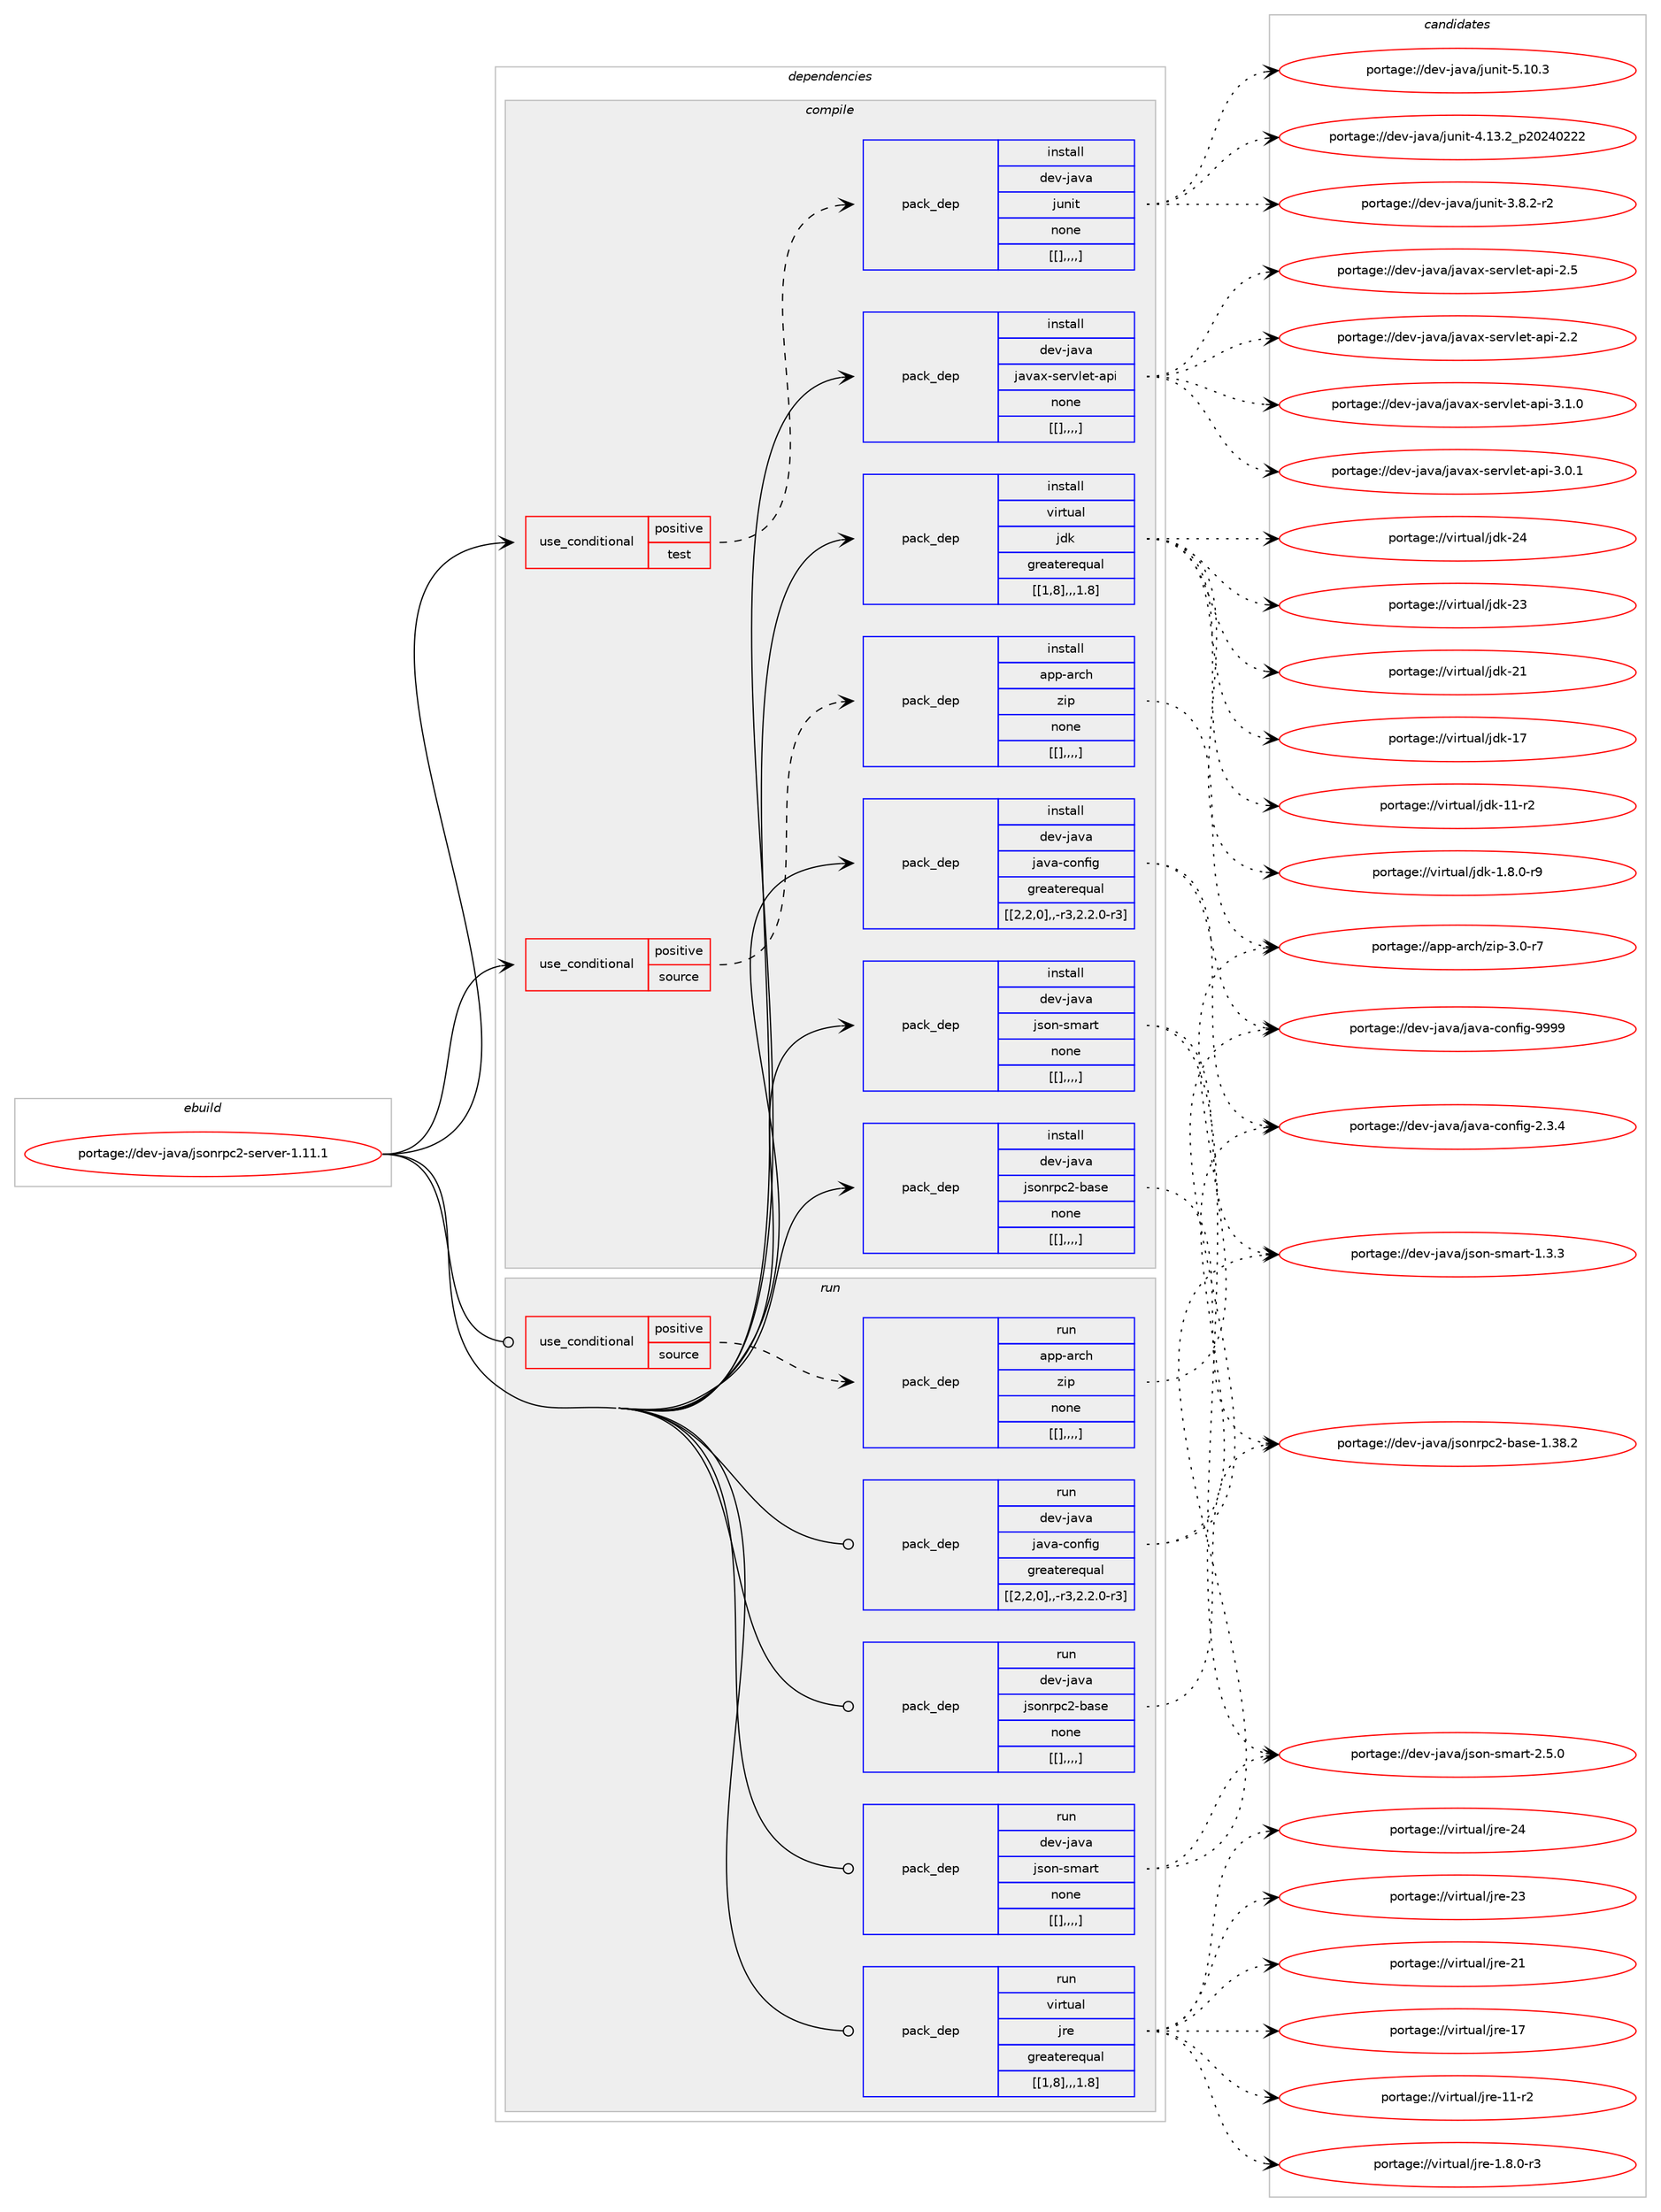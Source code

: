 digraph prolog {

# *************
# Graph options
# *************

newrank=true;
concentrate=true;
compound=true;
graph [rankdir=LR,fontname=Helvetica,fontsize=10,ranksep=1.5];#, ranksep=2.5, nodesep=0.2];
edge  [arrowhead=vee];
node  [fontname=Helvetica,fontsize=10];

# **********
# The ebuild
# **********

subgraph cluster_leftcol {
color=gray;
label=<<i>ebuild</i>>;
id [label="portage://dev-java/jsonrpc2-server-1.11.1", color=red, width=4, href="../dev-java/jsonrpc2-server-1.11.1.svg"];
}

# ****************
# The dependencies
# ****************

subgraph cluster_midcol {
color=gray;
label=<<i>dependencies</i>>;
subgraph cluster_compile {
fillcolor="#eeeeee";
style=filled;
label=<<i>compile</i>>;
subgraph cond23956 {
dependency99661 [label=<<TABLE BORDER="0" CELLBORDER="1" CELLSPACING="0" CELLPADDING="4"><TR><TD ROWSPAN="3" CELLPADDING="10">use_conditional</TD></TR><TR><TD>positive</TD></TR><TR><TD>source</TD></TR></TABLE>>, shape=none, color=red];
subgraph pack74591 {
dependency99701 [label=<<TABLE BORDER="0" CELLBORDER="1" CELLSPACING="0" CELLPADDING="4" WIDTH="220"><TR><TD ROWSPAN="6" CELLPADDING="30">pack_dep</TD></TR><TR><TD WIDTH="110">install</TD></TR><TR><TD>app-arch</TD></TR><TR><TD>zip</TD></TR><TR><TD>none</TD></TR><TR><TD>[[],,,,]</TD></TR></TABLE>>, shape=none, color=blue];
}
dependency99661:e -> dependency99701:w [weight=20,style="dashed",arrowhead="vee"];
}
id:e -> dependency99661:w [weight=20,style="solid",arrowhead="vee"];
subgraph cond23968 {
dependency99746 [label=<<TABLE BORDER="0" CELLBORDER="1" CELLSPACING="0" CELLPADDING="4"><TR><TD ROWSPAN="3" CELLPADDING="10">use_conditional</TD></TR><TR><TD>positive</TD></TR><TR><TD>test</TD></TR></TABLE>>, shape=none, color=red];
subgraph pack74693 {
dependency99793 [label=<<TABLE BORDER="0" CELLBORDER="1" CELLSPACING="0" CELLPADDING="4" WIDTH="220"><TR><TD ROWSPAN="6" CELLPADDING="30">pack_dep</TD></TR><TR><TD WIDTH="110">install</TD></TR><TR><TD>dev-java</TD></TR><TR><TD>junit</TD></TR><TR><TD>none</TD></TR><TR><TD>[[],,,,]</TD></TR></TABLE>>, shape=none, color=blue];
}
dependency99746:e -> dependency99793:w [weight=20,style="dashed",arrowhead="vee"];
}
id:e -> dependency99746:w [weight=20,style="solid",arrowhead="vee"];
subgraph pack74745 {
dependency99867 [label=<<TABLE BORDER="0" CELLBORDER="1" CELLSPACING="0" CELLPADDING="4" WIDTH="220"><TR><TD ROWSPAN="6" CELLPADDING="30">pack_dep</TD></TR><TR><TD WIDTH="110">install</TD></TR><TR><TD>dev-java</TD></TR><TR><TD>java-config</TD></TR><TR><TD>greaterequal</TD></TR><TR><TD>[[2,2,0],,-r3,2.2.0-r3]</TD></TR></TABLE>>, shape=none, color=blue];
}
id:e -> dependency99867:w [weight=20,style="solid",arrowhead="vee"];
subgraph pack74759 {
dependency99885 [label=<<TABLE BORDER="0" CELLBORDER="1" CELLSPACING="0" CELLPADDING="4" WIDTH="220"><TR><TD ROWSPAN="6" CELLPADDING="30">pack_dep</TD></TR><TR><TD WIDTH="110">install</TD></TR><TR><TD>dev-java</TD></TR><TR><TD>javax-servlet-api</TD></TR><TR><TD>none</TD></TR><TR><TD>[[],,,,]</TD></TR></TABLE>>, shape=none, color=blue];
}
id:e -> dependency99885:w [weight=20,style="solid",arrowhead="vee"];
subgraph pack74788 {
dependency99934 [label=<<TABLE BORDER="0" CELLBORDER="1" CELLSPACING="0" CELLPADDING="4" WIDTH="220"><TR><TD ROWSPAN="6" CELLPADDING="30">pack_dep</TD></TR><TR><TD WIDTH="110">install</TD></TR><TR><TD>dev-java</TD></TR><TR><TD>json-smart</TD></TR><TR><TD>none</TD></TR><TR><TD>[[],,,,]</TD></TR></TABLE>>, shape=none, color=blue];
}
id:e -> dependency99934:w [weight=20,style="solid",arrowhead="vee"];
subgraph pack74819 {
dependency99956 [label=<<TABLE BORDER="0" CELLBORDER="1" CELLSPACING="0" CELLPADDING="4" WIDTH="220"><TR><TD ROWSPAN="6" CELLPADDING="30">pack_dep</TD></TR><TR><TD WIDTH="110">install</TD></TR><TR><TD>dev-java</TD></TR><TR><TD>jsonrpc2-base</TD></TR><TR><TD>none</TD></TR><TR><TD>[[],,,,]</TD></TR></TABLE>>, shape=none, color=blue];
}
id:e -> dependency99956:w [weight=20,style="solid",arrowhead="vee"];
subgraph pack74822 {
dependency99980 [label=<<TABLE BORDER="0" CELLBORDER="1" CELLSPACING="0" CELLPADDING="4" WIDTH="220"><TR><TD ROWSPAN="6" CELLPADDING="30">pack_dep</TD></TR><TR><TD WIDTH="110">install</TD></TR><TR><TD>virtual</TD></TR><TR><TD>jdk</TD></TR><TR><TD>greaterequal</TD></TR><TR><TD>[[1,8],,,1.8]</TD></TR></TABLE>>, shape=none, color=blue];
}
id:e -> dependency99980:w [weight=20,style="solid",arrowhead="vee"];
}
subgraph cluster_compileandrun {
fillcolor="#eeeeee";
style=filled;
label=<<i>compile and run</i>>;
}
subgraph cluster_run {
fillcolor="#eeeeee";
style=filled;
label=<<i>run</i>>;
subgraph cond24024 {
dependency100038 [label=<<TABLE BORDER="0" CELLBORDER="1" CELLSPACING="0" CELLPADDING="4"><TR><TD ROWSPAN="3" CELLPADDING="10">use_conditional</TD></TR><TR><TD>positive</TD></TR><TR><TD>source</TD></TR></TABLE>>, shape=none, color=red];
subgraph pack74884 {
dependency100047 [label=<<TABLE BORDER="0" CELLBORDER="1" CELLSPACING="0" CELLPADDING="4" WIDTH="220"><TR><TD ROWSPAN="6" CELLPADDING="30">pack_dep</TD></TR><TR><TD WIDTH="110">run</TD></TR><TR><TD>app-arch</TD></TR><TR><TD>zip</TD></TR><TR><TD>none</TD></TR><TR><TD>[[],,,,]</TD></TR></TABLE>>, shape=none, color=blue];
}
dependency100038:e -> dependency100047:w [weight=20,style="dashed",arrowhead="vee"];
}
id:e -> dependency100038:w [weight=20,style="solid",arrowhead="odot"];
subgraph pack74893 {
dependency100127 [label=<<TABLE BORDER="0" CELLBORDER="1" CELLSPACING="0" CELLPADDING="4" WIDTH="220"><TR><TD ROWSPAN="6" CELLPADDING="30">pack_dep</TD></TR><TR><TD WIDTH="110">run</TD></TR><TR><TD>dev-java</TD></TR><TR><TD>java-config</TD></TR><TR><TD>greaterequal</TD></TR><TR><TD>[[2,2,0],,-r3,2.2.0-r3]</TD></TR></TABLE>>, shape=none, color=blue];
}
id:e -> dependency100127:w [weight=20,style="solid",arrowhead="odot"];
subgraph pack74959 {
dependency100149 [label=<<TABLE BORDER="0" CELLBORDER="1" CELLSPACING="0" CELLPADDING="4" WIDTH="220"><TR><TD ROWSPAN="6" CELLPADDING="30">pack_dep</TD></TR><TR><TD WIDTH="110">run</TD></TR><TR><TD>dev-java</TD></TR><TR><TD>json-smart</TD></TR><TR><TD>none</TD></TR><TR><TD>[[],,,,]</TD></TR></TABLE>>, shape=none, color=blue];
}
id:e -> dependency100149:w [weight=20,style="solid",arrowhead="odot"];
subgraph pack74999 {
dependency100200 [label=<<TABLE BORDER="0" CELLBORDER="1" CELLSPACING="0" CELLPADDING="4" WIDTH="220"><TR><TD ROWSPAN="6" CELLPADDING="30">pack_dep</TD></TR><TR><TD WIDTH="110">run</TD></TR><TR><TD>dev-java</TD></TR><TR><TD>jsonrpc2-base</TD></TR><TR><TD>none</TD></TR><TR><TD>[[],,,,]</TD></TR></TABLE>>, shape=none, color=blue];
}
id:e -> dependency100200:w [weight=20,style="solid",arrowhead="odot"];
subgraph pack75019 {
dependency100216 [label=<<TABLE BORDER="0" CELLBORDER="1" CELLSPACING="0" CELLPADDING="4" WIDTH="220"><TR><TD ROWSPAN="6" CELLPADDING="30">pack_dep</TD></TR><TR><TD WIDTH="110">run</TD></TR><TR><TD>virtual</TD></TR><TR><TD>jre</TD></TR><TR><TD>greaterequal</TD></TR><TR><TD>[[1,8],,,1.8]</TD></TR></TABLE>>, shape=none, color=blue];
}
id:e -> dependency100216:w [weight=20,style="solid",arrowhead="odot"];
}
}

# **************
# The candidates
# **************

subgraph cluster_choices {
rank=same;
color=gray;
label=<<i>candidates</i>>;

subgraph choice74598 {
color=black;
nodesep=1;
choice9711211245971149910447122105112455146484511455 [label="portage://app-arch/zip-3.0-r7", color=red, width=4,href="../app-arch/zip-3.0-r7.svg"];
dependency99701:e -> choice9711211245971149910447122105112455146484511455:w [style=dotted,weight="100"];
}
subgraph choice74626 {
color=black;
nodesep=1;
choice1001011184510697118974710611711010511645534649484651 [label="portage://dev-java/junit-5.10.3", color=red, width=4,href="../dev-java/junit-5.10.3.svg"];
choice1001011184510697118974710611711010511645524649514650951125048505248505050 [label="portage://dev-java/junit-4.13.2_p20240222", color=red, width=4,href="../dev-java/junit-4.13.2_p20240222.svg"];
choice100101118451069711897471061171101051164551465646504511450 [label="portage://dev-java/junit-3.8.2-r2", color=red, width=4,href="../dev-java/junit-3.8.2-r2.svg"];
dependency99793:e -> choice1001011184510697118974710611711010511645534649484651:w [style=dotted,weight="100"];
dependency99793:e -> choice1001011184510697118974710611711010511645524649514650951125048505248505050:w [style=dotted,weight="100"];
dependency99793:e -> choice100101118451069711897471061171101051164551465646504511450:w [style=dotted,weight="100"];
}
subgraph choice74628 {
color=black;
nodesep=1;
choice10010111845106971189747106971189745991111101021051034557575757 [label="portage://dev-java/java-config-9999", color=red, width=4,href="../dev-java/java-config-9999.svg"];
choice1001011184510697118974710697118974599111110102105103455046514652 [label="portage://dev-java/java-config-2.3.4", color=red, width=4,href="../dev-java/java-config-2.3.4.svg"];
dependency99867:e -> choice10010111845106971189747106971189745991111101021051034557575757:w [style=dotted,weight="100"];
dependency99867:e -> choice1001011184510697118974710697118974599111110102105103455046514652:w [style=dotted,weight="100"];
}
subgraph choice74632 {
color=black;
nodesep=1;
choice100101118451069711897471069711897120451151011141181081011164597112105455146494648 [label="portage://dev-java/javax-servlet-api-3.1.0", color=red, width=4,href="../dev-java/javax-servlet-api-3.1.0.svg"];
choice100101118451069711897471069711897120451151011141181081011164597112105455146484649 [label="portage://dev-java/javax-servlet-api-3.0.1", color=red, width=4,href="../dev-java/javax-servlet-api-3.0.1.svg"];
choice10010111845106971189747106971189712045115101114118108101116459711210545504653 [label="portage://dev-java/javax-servlet-api-2.5", color=red, width=4,href="../dev-java/javax-servlet-api-2.5.svg"];
choice10010111845106971189747106971189712045115101114118108101116459711210545504650 [label="portage://dev-java/javax-servlet-api-2.2", color=red, width=4,href="../dev-java/javax-servlet-api-2.2.svg"];
dependency99885:e -> choice100101118451069711897471069711897120451151011141181081011164597112105455146494648:w [style=dotted,weight="100"];
dependency99885:e -> choice100101118451069711897471069711897120451151011141181081011164597112105455146484649:w [style=dotted,weight="100"];
dependency99885:e -> choice10010111845106971189747106971189712045115101114118108101116459711210545504653:w [style=dotted,weight="100"];
dependency99885:e -> choice10010111845106971189747106971189712045115101114118108101116459711210545504650:w [style=dotted,weight="100"];
}
subgraph choice74641 {
color=black;
nodesep=1;
choice100101118451069711897471061151111104511510997114116455046534648 [label="portage://dev-java/json-smart-2.5.0", color=red, width=4,href="../dev-java/json-smart-2.5.0.svg"];
choice100101118451069711897471061151111104511510997114116454946514651 [label="portage://dev-java/json-smart-1.3.3", color=red, width=4,href="../dev-java/json-smart-1.3.3.svg"];
dependency99934:e -> choice100101118451069711897471061151111104511510997114116455046534648:w [style=dotted,weight="100"];
dependency99934:e -> choice100101118451069711897471061151111104511510997114116454946514651:w [style=dotted,weight="100"];
}
subgraph choice74643 {
color=black;
nodesep=1;
choice10010111845106971189747106115111110114112995045989711510145494651564650 [label="portage://dev-java/jsonrpc2-base-1.38.2", color=red, width=4,href="../dev-java/jsonrpc2-base-1.38.2.svg"];
dependency99956:e -> choice10010111845106971189747106115111110114112995045989711510145494651564650:w [style=dotted,weight="100"];
}
subgraph choice74667 {
color=black;
nodesep=1;
choice1181051141161179710847106100107455052 [label="portage://virtual/jdk-24", color=red, width=4,href="../virtual/jdk-24.svg"];
choice1181051141161179710847106100107455051 [label="portage://virtual/jdk-23", color=red, width=4,href="../virtual/jdk-23.svg"];
choice1181051141161179710847106100107455049 [label="portage://virtual/jdk-21", color=red, width=4,href="../virtual/jdk-21.svg"];
choice1181051141161179710847106100107454955 [label="portage://virtual/jdk-17", color=red, width=4,href="../virtual/jdk-17.svg"];
choice11810511411611797108471061001074549494511450 [label="portage://virtual/jdk-11-r2", color=red, width=4,href="../virtual/jdk-11-r2.svg"];
choice11810511411611797108471061001074549465646484511457 [label="portage://virtual/jdk-1.8.0-r9", color=red, width=4,href="../virtual/jdk-1.8.0-r9.svg"];
dependency99980:e -> choice1181051141161179710847106100107455052:w [style=dotted,weight="100"];
dependency99980:e -> choice1181051141161179710847106100107455051:w [style=dotted,weight="100"];
dependency99980:e -> choice1181051141161179710847106100107455049:w [style=dotted,weight="100"];
dependency99980:e -> choice1181051141161179710847106100107454955:w [style=dotted,weight="100"];
dependency99980:e -> choice11810511411611797108471061001074549494511450:w [style=dotted,weight="100"];
dependency99980:e -> choice11810511411611797108471061001074549465646484511457:w [style=dotted,weight="100"];
}
subgraph choice74705 {
color=black;
nodesep=1;
choice9711211245971149910447122105112455146484511455 [label="portage://app-arch/zip-3.0-r7", color=red, width=4,href="../app-arch/zip-3.0-r7.svg"];
dependency100047:e -> choice9711211245971149910447122105112455146484511455:w [style=dotted,weight="100"];
}
subgraph choice74707 {
color=black;
nodesep=1;
choice10010111845106971189747106971189745991111101021051034557575757 [label="portage://dev-java/java-config-9999", color=red, width=4,href="../dev-java/java-config-9999.svg"];
choice1001011184510697118974710697118974599111110102105103455046514652 [label="portage://dev-java/java-config-2.3.4", color=red, width=4,href="../dev-java/java-config-2.3.4.svg"];
dependency100127:e -> choice10010111845106971189747106971189745991111101021051034557575757:w [style=dotted,weight="100"];
dependency100127:e -> choice1001011184510697118974710697118974599111110102105103455046514652:w [style=dotted,weight="100"];
}
subgraph choice74710 {
color=black;
nodesep=1;
choice100101118451069711897471061151111104511510997114116455046534648 [label="portage://dev-java/json-smart-2.5.0", color=red, width=4,href="../dev-java/json-smart-2.5.0.svg"];
choice100101118451069711897471061151111104511510997114116454946514651 [label="portage://dev-java/json-smart-1.3.3", color=red, width=4,href="../dev-java/json-smart-1.3.3.svg"];
dependency100149:e -> choice100101118451069711897471061151111104511510997114116455046534648:w [style=dotted,weight="100"];
dependency100149:e -> choice100101118451069711897471061151111104511510997114116454946514651:w [style=dotted,weight="100"];
}
subgraph choice74744 {
color=black;
nodesep=1;
choice10010111845106971189747106115111110114112995045989711510145494651564650 [label="portage://dev-java/jsonrpc2-base-1.38.2", color=red, width=4,href="../dev-java/jsonrpc2-base-1.38.2.svg"];
dependency100200:e -> choice10010111845106971189747106115111110114112995045989711510145494651564650:w [style=dotted,weight="100"];
}
subgraph choice74747 {
color=black;
nodesep=1;
choice1181051141161179710847106114101455052 [label="portage://virtual/jre-24", color=red, width=4,href="../virtual/jre-24.svg"];
choice1181051141161179710847106114101455051 [label="portage://virtual/jre-23", color=red, width=4,href="../virtual/jre-23.svg"];
choice1181051141161179710847106114101455049 [label="portage://virtual/jre-21", color=red, width=4,href="../virtual/jre-21.svg"];
choice1181051141161179710847106114101454955 [label="portage://virtual/jre-17", color=red, width=4,href="../virtual/jre-17.svg"];
choice11810511411611797108471061141014549494511450 [label="portage://virtual/jre-11-r2", color=red, width=4,href="../virtual/jre-11-r2.svg"];
choice11810511411611797108471061141014549465646484511451 [label="portage://virtual/jre-1.8.0-r3", color=red, width=4,href="../virtual/jre-1.8.0-r3.svg"];
dependency100216:e -> choice1181051141161179710847106114101455052:w [style=dotted,weight="100"];
dependency100216:e -> choice1181051141161179710847106114101455051:w [style=dotted,weight="100"];
dependency100216:e -> choice1181051141161179710847106114101455049:w [style=dotted,weight="100"];
dependency100216:e -> choice1181051141161179710847106114101454955:w [style=dotted,weight="100"];
dependency100216:e -> choice11810511411611797108471061141014549494511450:w [style=dotted,weight="100"];
dependency100216:e -> choice11810511411611797108471061141014549465646484511451:w [style=dotted,weight="100"];
}
}

}
